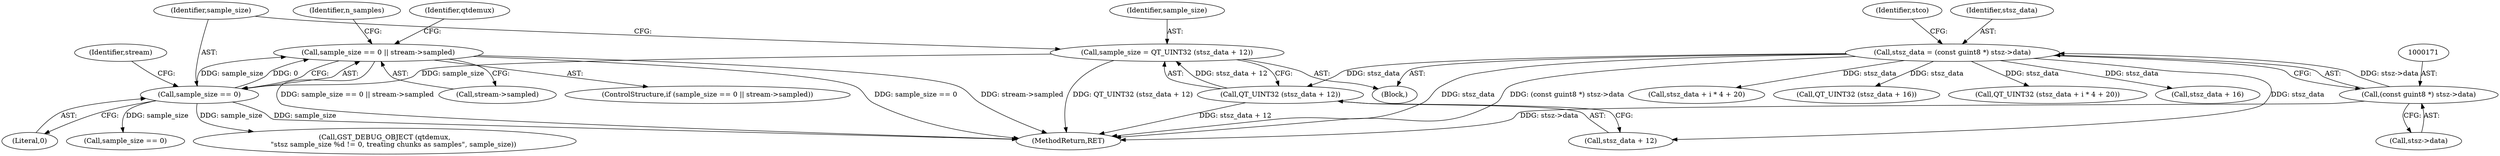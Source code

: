 digraph "0_gstreamer_bdc20b9baf13564d9a061343416395f8f9a92b53@pointer" {
"1000225" [label="(Call,sample_size == 0 || stream->sampled)"];
"1000226" [label="(Call,sample_size == 0)"];
"1000218" [label="(Call,sample_size = QT_UINT32 (stsz_data + 12))"];
"1000220" [label="(Call,QT_UINT32 (stsz_data + 12))"];
"1000168" [label="(Call,stsz_data = (const guint8 *) stsz->data)"];
"1000170" [label="(Call,(const guint8 *) stsz->data)"];
"1000221" [label="(Call,stsz_data + 12)"];
"1000169" [label="(Identifier,stsz_data)"];
"1000172" [label="(Call,stsz->data)"];
"1000227" [label="(Identifier,sample_size)"];
"1000681" [label="(Call,GST_DEBUG_OBJECT (qtdemux,\n        \"stsz sample_size %d != 0, treating chunks as samples\", sample_size))"];
"1000682" [label="(Identifier,qtdemux)"];
"1000269" [label="(Call,sample_size == 0)"];
"1001068" [label="(MethodReturn,RET)"];
"1000234" [label="(Identifier,n_samples)"];
"1000219" [label="(Identifier,sample_size)"];
"1000279" [label="(Call,stsz_data + i * 4 + 20)"];
"1000226" [label="(Call,sample_size == 0)"];
"1000235" [label="(Call,QT_UINT32 (stsz_data + 16))"];
"1000278" [label="(Call,QT_UINT32 (stsz_data + i * 4 + 20))"];
"1000168" [label="(Call,stsz_data = (const guint8 *) stsz->data)"];
"1000230" [label="(Identifier,stream)"];
"1000121" [label="(Block,)"];
"1000229" [label="(Call,stream->sampled)"];
"1000224" [label="(ControlStructure,if (sample_size == 0 || stream->sampled))"];
"1000170" [label="(Call,(const guint8 *) stsz->data)"];
"1000176" [label="(Identifier,stco)"];
"1000220" [label="(Call,QT_UINT32 (stsz_data + 12))"];
"1000236" [label="(Call,stsz_data + 16)"];
"1000225" [label="(Call,sample_size == 0 || stream->sampled)"];
"1000228" [label="(Literal,0)"];
"1000218" [label="(Call,sample_size = QT_UINT32 (stsz_data + 12))"];
"1000225" -> "1000224"  [label="AST: "];
"1000225" -> "1000226"  [label="CFG: "];
"1000225" -> "1000229"  [label="CFG: "];
"1000226" -> "1000225"  [label="AST: "];
"1000229" -> "1000225"  [label="AST: "];
"1000234" -> "1000225"  [label="CFG: "];
"1000682" -> "1000225"  [label="CFG: "];
"1000225" -> "1001068"  [label="DDG: sample_size == 0 || stream->sampled"];
"1000225" -> "1001068"  [label="DDG: sample_size == 0"];
"1000225" -> "1001068"  [label="DDG: stream->sampled"];
"1000226" -> "1000225"  [label="DDG: sample_size"];
"1000226" -> "1000225"  [label="DDG: 0"];
"1000226" -> "1000228"  [label="CFG: "];
"1000227" -> "1000226"  [label="AST: "];
"1000228" -> "1000226"  [label="AST: "];
"1000230" -> "1000226"  [label="CFG: "];
"1000226" -> "1001068"  [label="DDG: sample_size"];
"1000218" -> "1000226"  [label="DDG: sample_size"];
"1000226" -> "1000269"  [label="DDG: sample_size"];
"1000226" -> "1000681"  [label="DDG: sample_size"];
"1000218" -> "1000121"  [label="AST: "];
"1000218" -> "1000220"  [label="CFG: "];
"1000219" -> "1000218"  [label="AST: "];
"1000220" -> "1000218"  [label="AST: "];
"1000227" -> "1000218"  [label="CFG: "];
"1000218" -> "1001068"  [label="DDG: QT_UINT32 (stsz_data + 12)"];
"1000220" -> "1000218"  [label="DDG: stsz_data + 12"];
"1000220" -> "1000221"  [label="CFG: "];
"1000221" -> "1000220"  [label="AST: "];
"1000220" -> "1001068"  [label="DDG: stsz_data + 12"];
"1000168" -> "1000220"  [label="DDG: stsz_data"];
"1000168" -> "1000121"  [label="AST: "];
"1000168" -> "1000170"  [label="CFG: "];
"1000169" -> "1000168"  [label="AST: "];
"1000170" -> "1000168"  [label="AST: "];
"1000176" -> "1000168"  [label="CFG: "];
"1000168" -> "1001068"  [label="DDG: stsz_data"];
"1000168" -> "1001068"  [label="DDG: (const guint8 *) stsz->data"];
"1000170" -> "1000168"  [label="DDG: stsz->data"];
"1000168" -> "1000221"  [label="DDG: stsz_data"];
"1000168" -> "1000235"  [label="DDG: stsz_data"];
"1000168" -> "1000236"  [label="DDG: stsz_data"];
"1000168" -> "1000278"  [label="DDG: stsz_data"];
"1000168" -> "1000279"  [label="DDG: stsz_data"];
"1000170" -> "1000172"  [label="CFG: "];
"1000171" -> "1000170"  [label="AST: "];
"1000172" -> "1000170"  [label="AST: "];
"1000170" -> "1001068"  [label="DDG: stsz->data"];
}

